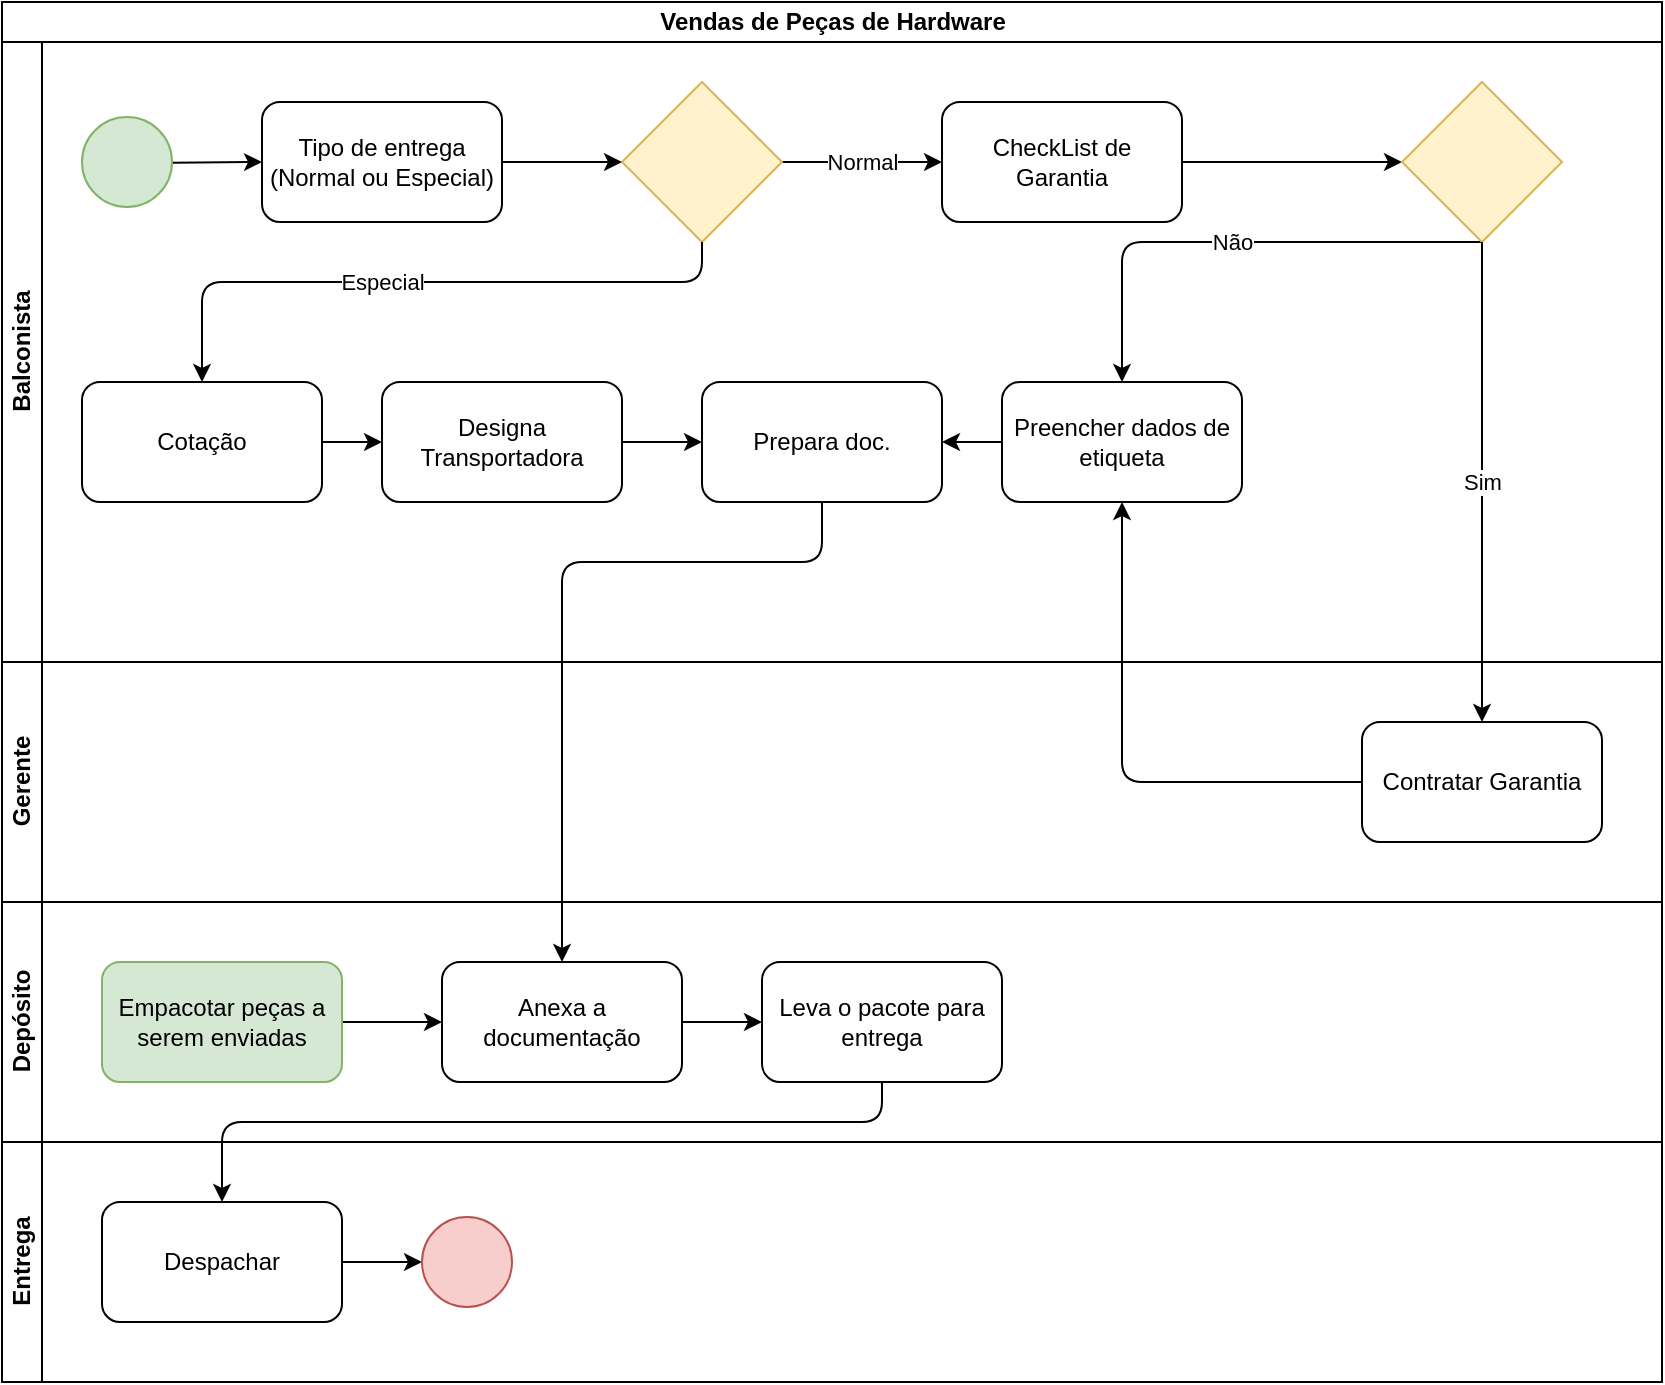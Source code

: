 <mxfile>
    <diagram id="81Vx0ZWSykjR9cuyKLLB" name="REQ1">
        <mxGraphModel dx="1532" dy="1128" grid="0" gridSize="10" guides="1" tooltips="1" connect="1" arrows="1" fold="1" page="0" pageScale="1" pageWidth="850" pageHeight="1100" background="#ffffff" math="0" shadow="0">
            <root>
                <mxCell id="0"/>
                <mxCell id="1" parent="0"/>
                <mxCell id="21" value="Vendas de Peças de Hardware" style="swimlane;childLayout=stackLayout;resizeParent=1;resizeParentMax=0;horizontal=1;startSize=20;horizontalStack=0;html=1;" parent="1" vertex="1">
                    <mxGeometry x="80" y="-260" width="830" height="690" as="geometry"/>
                </mxCell>
                <mxCell id="22" value="Balconista" style="swimlane;startSize=20;horizontal=0;html=1;" parent="21" vertex="1">
                    <mxGeometry y="20" width="830" height="310" as="geometry"/>
                </mxCell>
                <mxCell id="30" style="edgeStyle=none;html=1;entryX=0;entryY=0.5;entryDx=0;entryDy=0;" parent="22" source="25" target="28" edge="1">
                    <mxGeometry relative="1" as="geometry"/>
                </mxCell>
                <mxCell id="25" value="" style="ellipse;whiteSpace=wrap;html=1;aspect=fixed;fillColor=#d5e8d4;strokeColor=#82b366;" parent="22" vertex="1">
                    <mxGeometry x="40" y="37.5" width="45" height="45" as="geometry"/>
                </mxCell>
                <mxCell id="35" value="Normal" style="edgeStyle=none;html=1;entryX=0;entryY=0.5;entryDx=0;entryDy=0;" parent="22" source="26" target="34" edge="1">
                    <mxGeometry relative="1" as="geometry"/>
                </mxCell>
                <mxCell id="26" value="" style="rhombus;whiteSpace=wrap;html=1;fillColor=#fff2cc;strokeColor=#d6b656;" parent="22" vertex="1">
                    <mxGeometry x="310" y="20" width="80" height="80" as="geometry"/>
                </mxCell>
                <mxCell id="29" style="edgeStyle=none;html=1;entryX=0;entryY=0.5;entryDx=0;entryDy=0;" parent="22" source="28" target="26" edge="1">
                    <mxGeometry relative="1" as="geometry"/>
                </mxCell>
                <mxCell id="28" value="Tipo de entrega (Normal ou Especial)" style="rounded=1;whiteSpace=wrap;html=1;" parent="22" vertex="1">
                    <mxGeometry x="130" y="30" width="120" height="60" as="geometry"/>
                </mxCell>
                <mxCell id="46" value="" style="edgeStyle=none;html=1;" parent="22" source="34" target="45" edge="1">
                    <mxGeometry relative="1" as="geometry"/>
                </mxCell>
                <mxCell id="34" value="CheckList de Garantia" style="rounded=1;whiteSpace=wrap;html=1;" parent="22" vertex="1">
                    <mxGeometry x="470" y="30" width="120" height="60" as="geometry"/>
                </mxCell>
                <mxCell id="40" value="" style="edgeStyle=none;html=1;" parent="22" source="37" target="39" edge="1">
                    <mxGeometry relative="1" as="geometry"/>
                </mxCell>
                <mxCell id="37" value="Designa Transportadora" style="rounded=1;whiteSpace=wrap;html=1;" parent="22" vertex="1">
                    <mxGeometry x="190" y="170" width="120" height="60" as="geometry"/>
                </mxCell>
                <mxCell id="39" value="Prepara doc." style="rounded=1;whiteSpace=wrap;html=1;" parent="22" vertex="1">
                    <mxGeometry x="350" y="170" width="120" height="60" as="geometry"/>
                </mxCell>
                <mxCell id="31" value="Cotação" style="rounded=1;whiteSpace=wrap;html=1;" parent="22" vertex="1">
                    <mxGeometry x="40" y="170" width="120" height="60" as="geometry"/>
                </mxCell>
                <mxCell id="32" value="Especial" style="edgeStyle=none;html=1;" parent="22" source="26" target="31" edge="1">
                    <mxGeometry x="0.125" relative="1" as="geometry">
                        <Array as="points">
                            <mxPoint x="350" y="120"/>
                            <mxPoint x="210" y="120"/>
                            <mxPoint x="100" y="120"/>
                        </Array>
                        <mxPoint as="offset"/>
                    </mxGeometry>
                </mxCell>
                <mxCell id="38" style="edgeStyle=none;html=1;" parent="22" source="31" target="37" edge="1">
                    <mxGeometry relative="1" as="geometry"/>
                </mxCell>
                <mxCell id="51" value="Não" style="edgeStyle=none;html=1;exitX=0.5;exitY=1;exitDx=0;exitDy=0;" parent="22" source="45" target="49" edge="1">
                    <mxGeometry relative="1" as="geometry">
                        <Array as="points">
                            <mxPoint x="560" y="100"/>
                        </Array>
                    </mxGeometry>
                </mxCell>
                <mxCell id="45" value="" style="rhombus;whiteSpace=wrap;html=1;fillColor=#fff2cc;strokeColor=#d6b656;" parent="22" vertex="1">
                    <mxGeometry x="700" y="20" width="80" height="80" as="geometry"/>
                </mxCell>
                <mxCell id="72" value="" style="edgeStyle=none;html=1;" parent="22" source="49" target="39" edge="1">
                    <mxGeometry relative="1" as="geometry"/>
                </mxCell>
                <mxCell id="49" value="Preencher dados de etiqueta" style="rounded=1;whiteSpace=wrap;html=1;" parent="22" vertex="1">
                    <mxGeometry x="500" y="170" width="120" height="60" as="geometry"/>
                </mxCell>
                <mxCell id="24" value="Gerente" style="swimlane;startSize=20;horizontal=0;html=1;" parent="21" vertex="1">
                    <mxGeometry y="330" width="830" height="120" as="geometry"/>
                </mxCell>
                <mxCell id="47" value="Contratar Garantia" style="rounded=1;whiteSpace=wrap;html=1;" parent="24" vertex="1">
                    <mxGeometry x="680" y="30" width="120" height="60" as="geometry"/>
                </mxCell>
                <mxCell id="42" value="Depósito" style="swimlane;startSize=20;horizontal=0;html=1;" parent="21" vertex="1">
                    <mxGeometry y="450" width="830" height="120" as="geometry"/>
                </mxCell>
                <mxCell id="67" value="" style="edgeStyle=none;html=1;" parent="42" source="53" target="54" edge="1">
                    <mxGeometry relative="1" as="geometry"/>
                </mxCell>
                <mxCell id="53" value="Empacotar peças a serem enviadas" style="rounded=1;whiteSpace=wrap;html=1;fillColor=#d5e8d4;strokeColor=#82b366;" parent="42" vertex="1">
                    <mxGeometry x="50" y="30" width="120" height="60" as="geometry"/>
                </mxCell>
                <mxCell id="74" value="" style="edgeStyle=none;html=1;" parent="42" source="54" target="73" edge="1">
                    <mxGeometry relative="1" as="geometry"/>
                </mxCell>
                <mxCell id="54" value="Anexa a documentação" style="rounded=1;whiteSpace=wrap;html=1;" parent="42" vertex="1">
                    <mxGeometry x="220" y="30" width="120" height="60" as="geometry"/>
                </mxCell>
                <mxCell id="73" value="Leva o pacote para entrega" style="rounded=1;whiteSpace=wrap;html=1;" parent="42" vertex="1">
                    <mxGeometry x="380" y="30" width="120" height="60" as="geometry"/>
                </mxCell>
                <mxCell id="43" value="Entrega" style="swimlane;startSize=20;horizontal=0;html=1;" parent="21" vertex="1">
                    <mxGeometry y="570" width="830" height="120" as="geometry"/>
                </mxCell>
                <mxCell id="77" value="" style="edgeStyle=none;html=1;" parent="43" source="70" target="76" edge="1">
                    <mxGeometry relative="1" as="geometry"/>
                </mxCell>
                <mxCell id="70" value="Despachar" style="rounded=1;whiteSpace=wrap;html=1;" parent="43" vertex="1">
                    <mxGeometry x="50" y="30" width="120" height="60" as="geometry"/>
                </mxCell>
                <mxCell id="76" value="" style="ellipse;whiteSpace=wrap;html=1;aspect=fixed;fillColor=#f8cecc;strokeColor=#b85450;" parent="43" vertex="1">
                    <mxGeometry x="210" y="37.5" width="45" height="45" as="geometry"/>
                </mxCell>
                <mxCell id="59" value="Sim" style="edgeStyle=none;html=1;" parent="21" source="45" target="47" edge="1">
                    <mxGeometry relative="1" as="geometry"/>
                </mxCell>
                <mxCell id="60" style="edgeStyle=none;html=1;entryX=0.5;entryY=1;entryDx=0;entryDy=0;exitX=0;exitY=0.5;exitDx=0;exitDy=0;" parent="21" source="47" target="49" edge="1">
                    <mxGeometry relative="1" as="geometry">
                        <Array as="points">
                            <mxPoint x="560" y="390"/>
                        </Array>
                    </mxGeometry>
                </mxCell>
                <mxCell id="68" style="edgeStyle=none;html=1;" parent="21" source="39" target="54" edge="1">
                    <mxGeometry relative="1" as="geometry">
                        <Array as="points">
                            <mxPoint x="410" y="280"/>
                            <mxPoint x="280" y="280"/>
                        </Array>
                    </mxGeometry>
                </mxCell>
                <mxCell id="71" style="edgeStyle=none;html=1;entryX=0.5;entryY=0;entryDx=0;entryDy=0;exitX=0.5;exitY=1;exitDx=0;exitDy=0;" parent="21" source="73" target="70" edge="1">
                    <mxGeometry relative="1" as="geometry">
                        <Array as="points">
                            <mxPoint x="440" y="560"/>
                            <mxPoint x="280" y="560"/>
                            <mxPoint x="110" y="560"/>
                        </Array>
                    </mxGeometry>
                </mxCell>
            </root>
        </mxGraphModel>
    </diagram>
</mxfile>